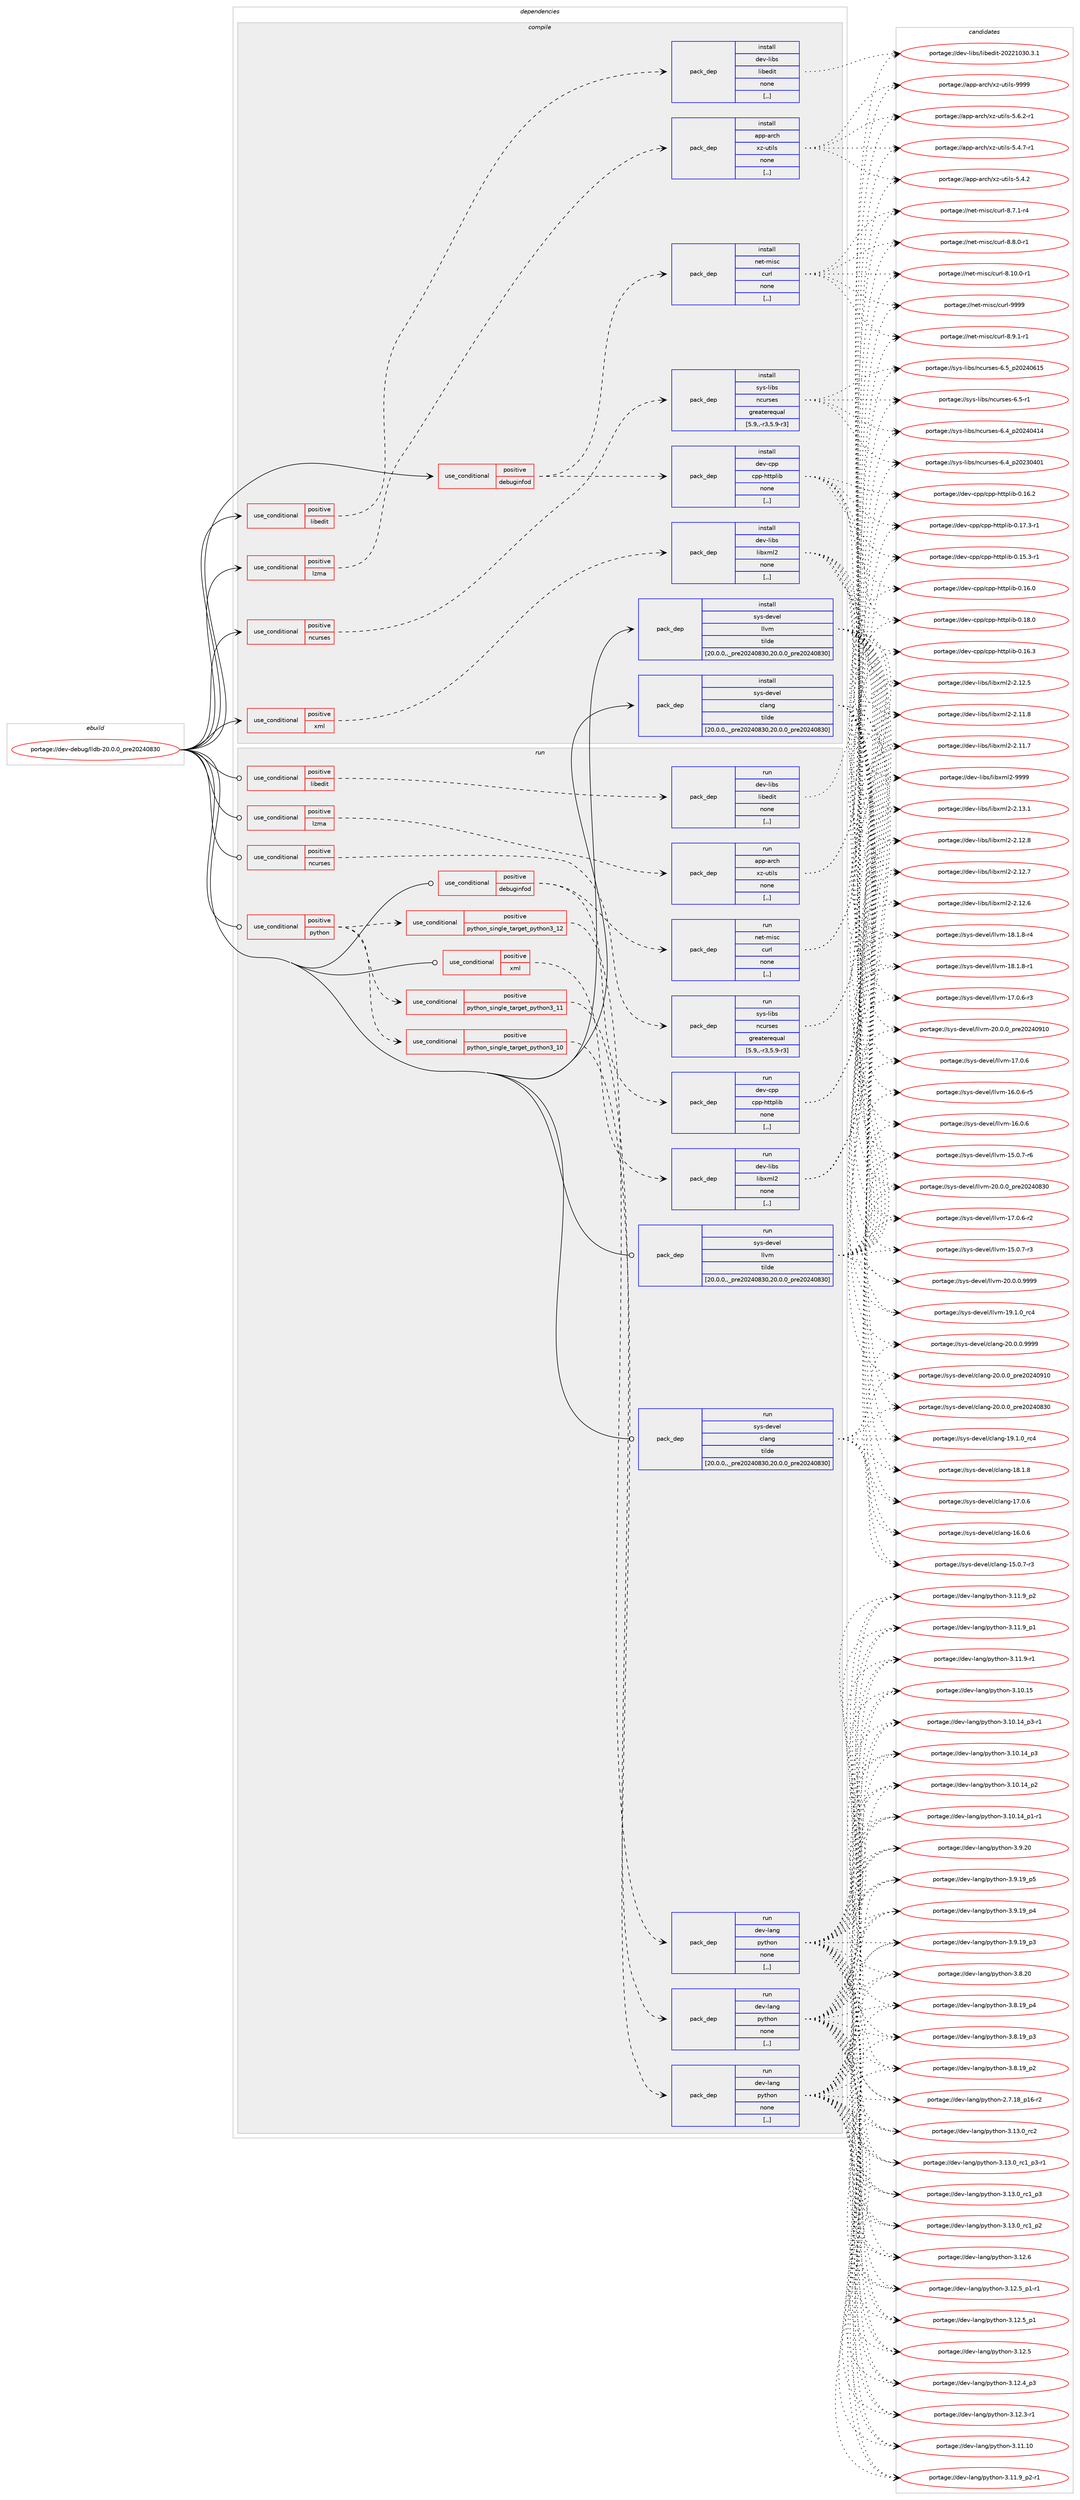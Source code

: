 digraph prolog {

# *************
# Graph options
# *************

newrank=true;
concentrate=true;
compound=true;
graph [rankdir=LR,fontname=Helvetica,fontsize=10,ranksep=1.5];#, ranksep=2.5, nodesep=0.2];
edge  [arrowhead=vee];
node  [fontname=Helvetica,fontsize=10];

# **********
# The ebuild
# **********

subgraph cluster_leftcol {
color=gray;
label=<<i>ebuild</i>>;
id [label="portage://dev-debug/lldb-20.0.0_pre20240830", color=red, width=4, href="../dev-debug/lldb-20.0.0_pre20240830.svg"];
}

# ****************
# The dependencies
# ****************

subgraph cluster_midcol {
color=gray;
label=<<i>dependencies</i>>;
subgraph cluster_compile {
fillcolor="#eeeeee";
style=filled;
label=<<i>compile</i>>;
subgraph cond149253 {
dependency566181 [label=<<TABLE BORDER="0" CELLBORDER="1" CELLSPACING="0" CELLPADDING="4"><TR><TD ROWSPAN="3" CELLPADDING="10">use_conditional</TD></TR><TR><TD>positive</TD></TR><TR><TD>debuginfod</TD></TR></TABLE>>, shape=none, color=red];
subgraph pack412379 {
dependency566182 [label=<<TABLE BORDER="0" CELLBORDER="1" CELLSPACING="0" CELLPADDING="4" WIDTH="220"><TR><TD ROWSPAN="6" CELLPADDING="30">pack_dep</TD></TR><TR><TD WIDTH="110">install</TD></TR><TR><TD>net-misc</TD></TR><TR><TD>curl</TD></TR><TR><TD>none</TD></TR><TR><TD>[,,]</TD></TR></TABLE>>, shape=none, color=blue];
}
dependency566181:e -> dependency566182:w [weight=20,style="dashed",arrowhead="vee"];
subgraph pack412380 {
dependency566183 [label=<<TABLE BORDER="0" CELLBORDER="1" CELLSPACING="0" CELLPADDING="4" WIDTH="220"><TR><TD ROWSPAN="6" CELLPADDING="30">pack_dep</TD></TR><TR><TD WIDTH="110">install</TD></TR><TR><TD>dev-cpp</TD></TR><TR><TD>cpp-httplib</TD></TR><TR><TD>none</TD></TR><TR><TD>[,,]</TD></TR></TABLE>>, shape=none, color=blue];
}
dependency566181:e -> dependency566183:w [weight=20,style="dashed",arrowhead="vee"];
}
id:e -> dependency566181:w [weight=20,style="solid",arrowhead="vee"];
subgraph cond149254 {
dependency566184 [label=<<TABLE BORDER="0" CELLBORDER="1" CELLSPACING="0" CELLPADDING="4"><TR><TD ROWSPAN="3" CELLPADDING="10">use_conditional</TD></TR><TR><TD>positive</TD></TR><TR><TD>libedit</TD></TR></TABLE>>, shape=none, color=red];
subgraph pack412381 {
dependency566185 [label=<<TABLE BORDER="0" CELLBORDER="1" CELLSPACING="0" CELLPADDING="4" WIDTH="220"><TR><TD ROWSPAN="6" CELLPADDING="30">pack_dep</TD></TR><TR><TD WIDTH="110">install</TD></TR><TR><TD>dev-libs</TD></TR><TR><TD>libedit</TD></TR><TR><TD>none</TD></TR><TR><TD>[,,]</TD></TR></TABLE>>, shape=none, color=blue];
}
dependency566184:e -> dependency566185:w [weight=20,style="dashed",arrowhead="vee"];
}
id:e -> dependency566184:w [weight=20,style="solid",arrowhead="vee"];
subgraph cond149255 {
dependency566186 [label=<<TABLE BORDER="0" CELLBORDER="1" CELLSPACING="0" CELLPADDING="4"><TR><TD ROWSPAN="3" CELLPADDING="10">use_conditional</TD></TR><TR><TD>positive</TD></TR><TR><TD>lzma</TD></TR></TABLE>>, shape=none, color=red];
subgraph pack412382 {
dependency566187 [label=<<TABLE BORDER="0" CELLBORDER="1" CELLSPACING="0" CELLPADDING="4" WIDTH="220"><TR><TD ROWSPAN="6" CELLPADDING="30">pack_dep</TD></TR><TR><TD WIDTH="110">install</TD></TR><TR><TD>app-arch</TD></TR><TR><TD>xz-utils</TD></TR><TR><TD>none</TD></TR><TR><TD>[,,]</TD></TR></TABLE>>, shape=none, color=blue];
}
dependency566186:e -> dependency566187:w [weight=20,style="dashed",arrowhead="vee"];
}
id:e -> dependency566186:w [weight=20,style="solid",arrowhead="vee"];
subgraph cond149256 {
dependency566188 [label=<<TABLE BORDER="0" CELLBORDER="1" CELLSPACING="0" CELLPADDING="4"><TR><TD ROWSPAN="3" CELLPADDING="10">use_conditional</TD></TR><TR><TD>positive</TD></TR><TR><TD>ncurses</TD></TR></TABLE>>, shape=none, color=red];
subgraph pack412383 {
dependency566189 [label=<<TABLE BORDER="0" CELLBORDER="1" CELLSPACING="0" CELLPADDING="4" WIDTH="220"><TR><TD ROWSPAN="6" CELLPADDING="30">pack_dep</TD></TR><TR><TD WIDTH="110">install</TD></TR><TR><TD>sys-libs</TD></TR><TR><TD>ncurses</TD></TR><TR><TD>greaterequal</TD></TR><TR><TD>[5.9,,-r3,5.9-r3]</TD></TR></TABLE>>, shape=none, color=blue];
}
dependency566188:e -> dependency566189:w [weight=20,style="dashed",arrowhead="vee"];
}
id:e -> dependency566188:w [weight=20,style="solid",arrowhead="vee"];
subgraph cond149257 {
dependency566190 [label=<<TABLE BORDER="0" CELLBORDER="1" CELLSPACING="0" CELLPADDING="4"><TR><TD ROWSPAN="3" CELLPADDING="10">use_conditional</TD></TR><TR><TD>positive</TD></TR><TR><TD>xml</TD></TR></TABLE>>, shape=none, color=red];
subgraph pack412384 {
dependency566191 [label=<<TABLE BORDER="0" CELLBORDER="1" CELLSPACING="0" CELLPADDING="4" WIDTH="220"><TR><TD ROWSPAN="6" CELLPADDING="30">pack_dep</TD></TR><TR><TD WIDTH="110">install</TD></TR><TR><TD>dev-libs</TD></TR><TR><TD>libxml2</TD></TR><TR><TD>none</TD></TR><TR><TD>[,,]</TD></TR></TABLE>>, shape=none, color=blue];
}
dependency566190:e -> dependency566191:w [weight=20,style="dashed",arrowhead="vee"];
}
id:e -> dependency566190:w [weight=20,style="solid",arrowhead="vee"];
subgraph pack412385 {
dependency566192 [label=<<TABLE BORDER="0" CELLBORDER="1" CELLSPACING="0" CELLPADDING="4" WIDTH="220"><TR><TD ROWSPAN="6" CELLPADDING="30">pack_dep</TD></TR><TR><TD WIDTH="110">install</TD></TR><TR><TD>sys-devel</TD></TR><TR><TD>clang</TD></TR><TR><TD>tilde</TD></TR><TR><TD>[20.0.0,,_pre20240830,20.0.0_pre20240830]</TD></TR></TABLE>>, shape=none, color=blue];
}
id:e -> dependency566192:w [weight=20,style="solid",arrowhead="vee"];
subgraph pack412386 {
dependency566193 [label=<<TABLE BORDER="0" CELLBORDER="1" CELLSPACING="0" CELLPADDING="4" WIDTH="220"><TR><TD ROWSPAN="6" CELLPADDING="30">pack_dep</TD></TR><TR><TD WIDTH="110">install</TD></TR><TR><TD>sys-devel</TD></TR><TR><TD>llvm</TD></TR><TR><TD>tilde</TD></TR><TR><TD>[20.0.0,,_pre20240830,20.0.0_pre20240830]</TD></TR></TABLE>>, shape=none, color=blue];
}
id:e -> dependency566193:w [weight=20,style="solid",arrowhead="vee"];
}
subgraph cluster_compileandrun {
fillcolor="#eeeeee";
style=filled;
label=<<i>compile and run</i>>;
}
subgraph cluster_run {
fillcolor="#eeeeee";
style=filled;
label=<<i>run</i>>;
subgraph cond149258 {
dependency566194 [label=<<TABLE BORDER="0" CELLBORDER="1" CELLSPACING="0" CELLPADDING="4"><TR><TD ROWSPAN="3" CELLPADDING="10">use_conditional</TD></TR><TR><TD>positive</TD></TR><TR><TD>debuginfod</TD></TR></TABLE>>, shape=none, color=red];
subgraph pack412387 {
dependency566195 [label=<<TABLE BORDER="0" CELLBORDER="1" CELLSPACING="0" CELLPADDING="4" WIDTH="220"><TR><TD ROWSPAN="6" CELLPADDING="30">pack_dep</TD></TR><TR><TD WIDTH="110">run</TD></TR><TR><TD>net-misc</TD></TR><TR><TD>curl</TD></TR><TR><TD>none</TD></TR><TR><TD>[,,]</TD></TR></TABLE>>, shape=none, color=blue];
}
dependency566194:e -> dependency566195:w [weight=20,style="dashed",arrowhead="vee"];
subgraph pack412388 {
dependency566196 [label=<<TABLE BORDER="0" CELLBORDER="1" CELLSPACING="0" CELLPADDING="4" WIDTH="220"><TR><TD ROWSPAN="6" CELLPADDING="30">pack_dep</TD></TR><TR><TD WIDTH="110">run</TD></TR><TR><TD>dev-cpp</TD></TR><TR><TD>cpp-httplib</TD></TR><TR><TD>none</TD></TR><TR><TD>[,,]</TD></TR></TABLE>>, shape=none, color=blue];
}
dependency566194:e -> dependency566196:w [weight=20,style="dashed",arrowhead="vee"];
}
id:e -> dependency566194:w [weight=20,style="solid",arrowhead="odot"];
subgraph cond149259 {
dependency566197 [label=<<TABLE BORDER="0" CELLBORDER="1" CELLSPACING="0" CELLPADDING="4"><TR><TD ROWSPAN="3" CELLPADDING="10">use_conditional</TD></TR><TR><TD>positive</TD></TR><TR><TD>libedit</TD></TR></TABLE>>, shape=none, color=red];
subgraph pack412389 {
dependency566198 [label=<<TABLE BORDER="0" CELLBORDER="1" CELLSPACING="0" CELLPADDING="4" WIDTH="220"><TR><TD ROWSPAN="6" CELLPADDING="30">pack_dep</TD></TR><TR><TD WIDTH="110">run</TD></TR><TR><TD>dev-libs</TD></TR><TR><TD>libedit</TD></TR><TR><TD>none</TD></TR><TR><TD>[,,]</TD></TR></TABLE>>, shape=none, color=blue];
}
dependency566197:e -> dependency566198:w [weight=20,style="dashed",arrowhead="vee"];
}
id:e -> dependency566197:w [weight=20,style="solid",arrowhead="odot"];
subgraph cond149260 {
dependency566199 [label=<<TABLE BORDER="0" CELLBORDER="1" CELLSPACING="0" CELLPADDING="4"><TR><TD ROWSPAN="3" CELLPADDING="10">use_conditional</TD></TR><TR><TD>positive</TD></TR><TR><TD>lzma</TD></TR></TABLE>>, shape=none, color=red];
subgraph pack412390 {
dependency566200 [label=<<TABLE BORDER="0" CELLBORDER="1" CELLSPACING="0" CELLPADDING="4" WIDTH="220"><TR><TD ROWSPAN="6" CELLPADDING="30">pack_dep</TD></TR><TR><TD WIDTH="110">run</TD></TR><TR><TD>app-arch</TD></TR><TR><TD>xz-utils</TD></TR><TR><TD>none</TD></TR><TR><TD>[,,]</TD></TR></TABLE>>, shape=none, color=blue];
}
dependency566199:e -> dependency566200:w [weight=20,style="dashed",arrowhead="vee"];
}
id:e -> dependency566199:w [weight=20,style="solid",arrowhead="odot"];
subgraph cond149261 {
dependency566201 [label=<<TABLE BORDER="0" CELLBORDER="1" CELLSPACING="0" CELLPADDING="4"><TR><TD ROWSPAN="3" CELLPADDING="10">use_conditional</TD></TR><TR><TD>positive</TD></TR><TR><TD>ncurses</TD></TR></TABLE>>, shape=none, color=red];
subgraph pack412391 {
dependency566202 [label=<<TABLE BORDER="0" CELLBORDER="1" CELLSPACING="0" CELLPADDING="4" WIDTH="220"><TR><TD ROWSPAN="6" CELLPADDING="30">pack_dep</TD></TR><TR><TD WIDTH="110">run</TD></TR><TR><TD>sys-libs</TD></TR><TR><TD>ncurses</TD></TR><TR><TD>greaterequal</TD></TR><TR><TD>[5.9,,-r3,5.9-r3]</TD></TR></TABLE>>, shape=none, color=blue];
}
dependency566201:e -> dependency566202:w [weight=20,style="dashed",arrowhead="vee"];
}
id:e -> dependency566201:w [weight=20,style="solid",arrowhead="odot"];
subgraph cond149262 {
dependency566203 [label=<<TABLE BORDER="0" CELLBORDER="1" CELLSPACING="0" CELLPADDING="4"><TR><TD ROWSPAN="3" CELLPADDING="10">use_conditional</TD></TR><TR><TD>positive</TD></TR><TR><TD>python</TD></TR></TABLE>>, shape=none, color=red];
subgraph cond149263 {
dependency566204 [label=<<TABLE BORDER="0" CELLBORDER="1" CELLSPACING="0" CELLPADDING="4"><TR><TD ROWSPAN="3" CELLPADDING="10">use_conditional</TD></TR><TR><TD>positive</TD></TR><TR><TD>python_single_target_python3_10</TD></TR></TABLE>>, shape=none, color=red];
subgraph pack412392 {
dependency566205 [label=<<TABLE BORDER="0" CELLBORDER="1" CELLSPACING="0" CELLPADDING="4" WIDTH="220"><TR><TD ROWSPAN="6" CELLPADDING="30">pack_dep</TD></TR><TR><TD WIDTH="110">run</TD></TR><TR><TD>dev-lang</TD></TR><TR><TD>python</TD></TR><TR><TD>none</TD></TR><TR><TD>[,,]</TD></TR></TABLE>>, shape=none, color=blue];
}
dependency566204:e -> dependency566205:w [weight=20,style="dashed",arrowhead="vee"];
}
dependency566203:e -> dependency566204:w [weight=20,style="dashed",arrowhead="vee"];
subgraph cond149264 {
dependency566206 [label=<<TABLE BORDER="0" CELLBORDER="1" CELLSPACING="0" CELLPADDING="4"><TR><TD ROWSPAN="3" CELLPADDING="10">use_conditional</TD></TR><TR><TD>positive</TD></TR><TR><TD>python_single_target_python3_11</TD></TR></TABLE>>, shape=none, color=red];
subgraph pack412393 {
dependency566207 [label=<<TABLE BORDER="0" CELLBORDER="1" CELLSPACING="0" CELLPADDING="4" WIDTH="220"><TR><TD ROWSPAN="6" CELLPADDING="30">pack_dep</TD></TR><TR><TD WIDTH="110">run</TD></TR><TR><TD>dev-lang</TD></TR><TR><TD>python</TD></TR><TR><TD>none</TD></TR><TR><TD>[,,]</TD></TR></TABLE>>, shape=none, color=blue];
}
dependency566206:e -> dependency566207:w [weight=20,style="dashed",arrowhead="vee"];
}
dependency566203:e -> dependency566206:w [weight=20,style="dashed",arrowhead="vee"];
subgraph cond149265 {
dependency566208 [label=<<TABLE BORDER="0" CELLBORDER="1" CELLSPACING="0" CELLPADDING="4"><TR><TD ROWSPAN="3" CELLPADDING="10">use_conditional</TD></TR><TR><TD>positive</TD></TR><TR><TD>python_single_target_python3_12</TD></TR></TABLE>>, shape=none, color=red];
subgraph pack412394 {
dependency566209 [label=<<TABLE BORDER="0" CELLBORDER="1" CELLSPACING="0" CELLPADDING="4" WIDTH="220"><TR><TD ROWSPAN="6" CELLPADDING="30">pack_dep</TD></TR><TR><TD WIDTH="110">run</TD></TR><TR><TD>dev-lang</TD></TR><TR><TD>python</TD></TR><TR><TD>none</TD></TR><TR><TD>[,,]</TD></TR></TABLE>>, shape=none, color=blue];
}
dependency566208:e -> dependency566209:w [weight=20,style="dashed",arrowhead="vee"];
}
dependency566203:e -> dependency566208:w [weight=20,style="dashed",arrowhead="vee"];
}
id:e -> dependency566203:w [weight=20,style="solid",arrowhead="odot"];
subgraph cond149266 {
dependency566210 [label=<<TABLE BORDER="0" CELLBORDER="1" CELLSPACING="0" CELLPADDING="4"><TR><TD ROWSPAN="3" CELLPADDING="10">use_conditional</TD></TR><TR><TD>positive</TD></TR><TR><TD>xml</TD></TR></TABLE>>, shape=none, color=red];
subgraph pack412395 {
dependency566211 [label=<<TABLE BORDER="0" CELLBORDER="1" CELLSPACING="0" CELLPADDING="4" WIDTH="220"><TR><TD ROWSPAN="6" CELLPADDING="30">pack_dep</TD></TR><TR><TD WIDTH="110">run</TD></TR><TR><TD>dev-libs</TD></TR><TR><TD>libxml2</TD></TR><TR><TD>none</TD></TR><TR><TD>[,,]</TD></TR></TABLE>>, shape=none, color=blue];
}
dependency566210:e -> dependency566211:w [weight=20,style="dashed",arrowhead="vee"];
}
id:e -> dependency566210:w [weight=20,style="solid",arrowhead="odot"];
subgraph pack412396 {
dependency566212 [label=<<TABLE BORDER="0" CELLBORDER="1" CELLSPACING="0" CELLPADDING="4" WIDTH="220"><TR><TD ROWSPAN="6" CELLPADDING="30">pack_dep</TD></TR><TR><TD WIDTH="110">run</TD></TR><TR><TD>sys-devel</TD></TR><TR><TD>clang</TD></TR><TR><TD>tilde</TD></TR><TR><TD>[20.0.0,,_pre20240830,20.0.0_pre20240830]</TD></TR></TABLE>>, shape=none, color=blue];
}
id:e -> dependency566212:w [weight=20,style="solid",arrowhead="odot"];
subgraph pack412397 {
dependency566213 [label=<<TABLE BORDER="0" CELLBORDER="1" CELLSPACING="0" CELLPADDING="4" WIDTH="220"><TR><TD ROWSPAN="6" CELLPADDING="30">pack_dep</TD></TR><TR><TD WIDTH="110">run</TD></TR><TR><TD>sys-devel</TD></TR><TR><TD>llvm</TD></TR><TR><TD>tilde</TD></TR><TR><TD>[20.0.0,,_pre20240830,20.0.0_pre20240830]</TD></TR></TABLE>>, shape=none, color=blue];
}
id:e -> dependency566213:w [weight=20,style="solid",arrowhead="odot"];
}
}

# **************
# The candidates
# **************

subgraph cluster_choices {
rank=same;
color=gray;
label=<<i>candidates</i>>;

subgraph choice412379 {
color=black;
nodesep=1;
choice110101116451091051159947991171141084557575757 [label="portage://net-misc/curl-9999", color=red, width=4,href="../net-misc/curl-9999.svg"];
choice11010111645109105115994799117114108455646494846484511449 [label="portage://net-misc/curl-8.10.0-r1", color=red, width=4,href="../net-misc/curl-8.10.0-r1.svg"];
choice110101116451091051159947991171141084556465746494511449 [label="portage://net-misc/curl-8.9.1-r1", color=red, width=4,href="../net-misc/curl-8.9.1-r1.svg"];
choice110101116451091051159947991171141084556465646484511449 [label="portage://net-misc/curl-8.8.0-r1", color=red, width=4,href="../net-misc/curl-8.8.0-r1.svg"];
choice110101116451091051159947991171141084556465546494511452 [label="portage://net-misc/curl-8.7.1-r4", color=red, width=4,href="../net-misc/curl-8.7.1-r4.svg"];
dependency566182:e -> choice110101116451091051159947991171141084557575757:w [style=dotted,weight="100"];
dependency566182:e -> choice11010111645109105115994799117114108455646494846484511449:w [style=dotted,weight="100"];
dependency566182:e -> choice110101116451091051159947991171141084556465746494511449:w [style=dotted,weight="100"];
dependency566182:e -> choice110101116451091051159947991171141084556465646484511449:w [style=dotted,weight="100"];
dependency566182:e -> choice110101116451091051159947991171141084556465546494511452:w [style=dotted,weight="100"];
}
subgraph choice412380 {
color=black;
nodesep=1;
choice10010111845991121124799112112451041161161121081059845484649564648 [label="portage://dev-cpp/cpp-httplib-0.18.0", color=red, width=4,href="../dev-cpp/cpp-httplib-0.18.0.svg"];
choice100101118459911211247991121124510411611611210810598454846495546514511449 [label="portage://dev-cpp/cpp-httplib-0.17.3-r1", color=red, width=4,href="../dev-cpp/cpp-httplib-0.17.3-r1.svg"];
choice10010111845991121124799112112451041161161121081059845484649544651 [label="portage://dev-cpp/cpp-httplib-0.16.3", color=red, width=4,href="../dev-cpp/cpp-httplib-0.16.3.svg"];
choice10010111845991121124799112112451041161161121081059845484649544650 [label="portage://dev-cpp/cpp-httplib-0.16.2", color=red, width=4,href="../dev-cpp/cpp-httplib-0.16.2.svg"];
choice10010111845991121124799112112451041161161121081059845484649544648 [label="portage://dev-cpp/cpp-httplib-0.16.0", color=red, width=4,href="../dev-cpp/cpp-httplib-0.16.0.svg"];
choice100101118459911211247991121124510411611611210810598454846495346514511449 [label="portage://dev-cpp/cpp-httplib-0.15.3-r1", color=red, width=4,href="../dev-cpp/cpp-httplib-0.15.3-r1.svg"];
dependency566183:e -> choice10010111845991121124799112112451041161161121081059845484649564648:w [style=dotted,weight="100"];
dependency566183:e -> choice100101118459911211247991121124510411611611210810598454846495546514511449:w [style=dotted,weight="100"];
dependency566183:e -> choice10010111845991121124799112112451041161161121081059845484649544651:w [style=dotted,weight="100"];
dependency566183:e -> choice10010111845991121124799112112451041161161121081059845484649544650:w [style=dotted,weight="100"];
dependency566183:e -> choice10010111845991121124799112112451041161161121081059845484649544648:w [style=dotted,weight="100"];
dependency566183:e -> choice100101118459911211247991121124510411611611210810598454846495346514511449:w [style=dotted,weight="100"];
}
subgraph choice412381 {
color=black;
nodesep=1;
choice1001011184510810598115471081059810110010511645504850504948514846514649 [label="portage://dev-libs/libedit-20221030.3.1", color=red, width=4,href="../dev-libs/libedit-20221030.3.1.svg"];
dependency566185:e -> choice1001011184510810598115471081059810110010511645504850504948514846514649:w [style=dotted,weight="100"];
}
subgraph choice412382 {
color=black;
nodesep=1;
choice9711211245971149910447120122451171161051081154557575757 [label="portage://app-arch/xz-utils-9999", color=red, width=4,href="../app-arch/xz-utils-9999.svg"];
choice9711211245971149910447120122451171161051081154553465446504511449 [label="portage://app-arch/xz-utils-5.6.2-r1", color=red, width=4,href="../app-arch/xz-utils-5.6.2-r1.svg"];
choice9711211245971149910447120122451171161051081154553465246554511449 [label="portage://app-arch/xz-utils-5.4.7-r1", color=red, width=4,href="../app-arch/xz-utils-5.4.7-r1.svg"];
choice971121124597114991044712012245117116105108115455346524650 [label="portage://app-arch/xz-utils-5.4.2", color=red, width=4,href="../app-arch/xz-utils-5.4.2.svg"];
dependency566187:e -> choice9711211245971149910447120122451171161051081154557575757:w [style=dotted,weight="100"];
dependency566187:e -> choice9711211245971149910447120122451171161051081154553465446504511449:w [style=dotted,weight="100"];
dependency566187:e -> choice9711211245971149910447120122451171161051081154553465246554511449:w [style=dotted,weight="100"];
dependency566187:e -> choice971121124597114991044712012245117116105108115455346524650:w [style=dotted,weight="100"];
}
subgraph choice412383 {
color=black;
nodesep=1;
choice1151211154510810598115471109911711411510111545544653951125048505248544953 [label="portage://sys-libs/ncurses-6.5_p20240615", color=red, width=4,href="../sys-libs/ncurses-6.5_p20240615.svg"];
choice11512111545108105981154711099117114115101115455446534511449 [label="portage://sys-libs/ncurses-6.5-r1", color=red, width=4,href="../sys-libs/ncurses-6.5-r1.svg"];
choice1151211154510810598115471109911711411510111545544652951125048505248524952 [label="portage://sys-libs/ncurses-6.4_p20240414", color=red, width=4,href="../sys-libs/ncurses-6.4_p20240414.svg"];
choice1151211154510810598115471109911711411510111545544652951125048505148524849 [label="portage://sys-libs/ncurses-6.4_p20230401", color=red, width=4,href="../sys-libs/ncurses-6.4_p20230401.svg"];
dependency566189:e -> choice1151211154510810598115471109911711411510111545544653951125048505248544953:w [style=dotted,weight="100"];
dependency566189:e -> choice11512111545108105981154711099117114115101115455446534511449:w [style=dotted,weight="100"];
dependency566189:e -> choice1151211154510810598115471109911711411510111545544652951125048505248524952:w [style=dotted,weight="100"];
dependency566189:e -> choice1151211154510810598115471109911711411510111545544652951125048505148524849:w [style=dotted,weight="100"];
}
subgraph choice412384 {
color=black;
nodesep=1;
choice10010111845108105981154710810598120109108504557575757 [label="portage://dev-libs/libxml2-9999", color=red, width=4,href="../dev-libs/libxml2-9999.svg"];
choice100101118451081059811547108105981201091085045504649514649 [label="portage://dev-libs/libxml2-2.13.1", color=red, width=4,href="../dev-libs/libxml2-2.13.1.svg"];
choice100101118451081059811547108105981201091085045504649504656 [label="portage://dev-libs/libxml2-2.12.8", color=red, width=4,href="../dev-libs/libxml2-2.12.8.svg"];
choice100101118451081059811547108105981201091085045504649504655 [label="portage://dev-libs/libxml2-2.12.7", color=red, width=4,href="../dev-libs/libxml2-2.12.7.svg"];
choice100101118451081059811547108105981201091085045504649504654 [label="portage://dev-libs/libxml2-2.12.6", color=red, width=4,href="../dev-libs/libxml2-2.12.6.svg"];
choice100101118451081059811547108105981201091085045504649504653 [label="portage://dev-libs/libxml2-2.12.5", color=red, width=4,href="../dev-libs/libxml2-2.12.5.svg"];
choice100101118451081059811547108105981201091085045504649494656 [label="portage://dev-libs/libxml2-2.11.8", color=red, width=4,href="../dev-libs/libxml2-2.11.8.svg"];
choice100101118451081059811547108105981201091085045504649494655 [label="portage://dev-libs/libxml2-2.11.7", color=red, width=4,href="../dev-libs/libxml2-2.11.7.svg"];
dependency566191:e -> choice10010111845108105981154710810598120109108504557575757:w [style=dotted,weight="100"];
dependency566191:e -> choice100101118451081059811547108105981201091085045504649514649:w [style=dotted,weight="100"];
dependency566191:e -> choice100101118451081059811547108105981201091085045504649504656:w [style=dotted,weight="100"];
dependency566191:e -> choice100101118451081059811547108105981201091085045504649504655:w [style=dotted,weight="100"];
dependency566191:e -> choice100101118451081059811547108105981201091085045504649504654:w [style=dotted,weight="100"];
dependency566191:e -> choice100101118451081059811547108105981201091085045504649504653:w [style=dotted,weight="100"];
dependency566191:e -> choice100101118451081059811547108105981201091085045504649494656:w [style=dotted,weight="100"];
dependency566191:e -> choice100101118451081059811547108105981201091085045504649494655:w [style=dotted,weight="100"];
}
subgraph choice412385 {
color=black;
nodesep=1;
choice11512111545100101118101108479910897110103455048464846484657575757 [label="portage://sys-devel/clang-20.0.0.9999", color=red, width=4,href="../sys-devel/clang-20.0.0.9999.svg"];
choice1151211154510010111810110847991089711010345504846484648951121141015048505248574948 [label="portage://sys-devel/clang-20.0.0_pre20240910", color=red, width=4,href="../sys-devel/clang-20.0.0_pre20240910.svg"];
choice1151211154510010111810110847991089711010345504846484648951121141015048505248565148 [label="portage://sys-devel/clang-20.0.0_pre20240830", color=red, width=4,href="../sys-devel/clang-20.0.0_pre20240830.svg"];
choice1151211154510010111810110847991089711010345495746494648951149952 [label="portage://sys-devel/clang-19.1.0_rc4", color=red, width=4,href="../sys-devel/clang-19.1.0_rc4.svg"];
choice1151211154510010111810110847991089711010345495646494656 [label="portage://sys-devel/clang-18.1.8", color=red, width=4,href="../sys-devel/clang-18.1.8.svg"];
choice1151211154510010111810110847991089711010345495546484654 [label="portage://sys-devel/clang-17.0.6", color=red, width=4,href="../sys-devel/clang-17.0.6.svg"];
choice1151211154510010111810110847991089711010345495446484654 [label="portage://sys-devel/clang-16.0.6", color=red, width=4,href="../sys-devel/clang-16.0.6.svg"];
choice11512111545100101118101108479910897110103454953464846554511451 [label="portage://sys-devel/clang-15.0.7-r3", color=red, width=4,href="../sys-devel/clang-15.0.7-r3.svg"];
dependency566192:e -> choice11512111545100101118101108479910897110103455048464846484657575757:w [style=dotted,weight="100"];
dependency566192:e -> choice1151211154510010111810110847991089711010345504846484648951121141015048505248574948:w [style=dotted,weight="100"];
dependency566192:e -> choice1151211154510010111810110847991089711010345504846484648951121141015048505248565148:w [style=dotted,weight="100"];
dependency566192:e -> choice1151211154510010111810110847991089711010345495746494648951149952:w [style=dotted,weight="100"];
dependency566192:e -> choice1151211154510010111810110847991089711010345495646494656:w [style=dotted,weight="100"];
dependency566192:e -> choice1151211154510010111810110847991089711010345495546484654:w [style=dotted,weight="100"];
dependency566192:e -> choice1151211154510010111810110847991089711010345495446484654:w [style=dotted,weight="100"];
dependency566192:e -> choice11512111545100101118101108479910897110103454953464846554511451:w [style=dotted,weight="100"];
}
subgraph choice412386 {
color=black;
nodesep=1;
choice1151211154510010111810110847108108118109455048464846484657575757 [label="portage://sys-devel/llvm-20.0.0.9999", color=red, width=4,href="../sys-devel/llvm-20.0.0.9999.svg"];
choice115121115451001011181011084710810811810945504846484648951121141015048505248574948 [label="portage://sys-devel/llvm-20.0.0_pre20240910", color=red, width=4,href="../sys-devel/llvm-20.0.0_pre20240910.svg"];
choice115121115451001011181011084710810811810945504846484648951121141015048505248565148 [label="portage://sys-devel/llvm-20.0.0_pre20240830", color=red, width=4,href="../sys-devel/llvm-20.0.0_pre20240830.svg"];
choice115121115451001011181011084710810811810945495746494648951149952 [label="portage://sys-devel/llvm-19.1.0_rc4", color=red, width=4,href="../sys-devel/llvm-19.1.0_rc4.svg"];
choice1151211154510010111810110847108108118109454956464946564511452 [label="portage://sys-devel/llvm-18.1.8-r4", color=red, width=4,href="../sys-devel/llvm-18.1.8-r4.svg"];
choice1151211154510010111810110847108108118109454956464946564511449 [label="portage://sys-devel/llvm-18.1.8-r1", color=red, width=4,href="../sys-devel/llvm-18.1.8-r1.svg"];
choice1151211154510010111810110847108108118109454955464846544511451 [label="portage://sys-devel/llvm-17.0.6-r3", color=red, width=4,href="../sys-devel/llvm-17.0.6-r3.svg"];
choice1151211154510010111810110847108108118109454955464846544511450 [label="portage://sys-devel/llvm-17.0.6-r2", color=red, width=4,href="../sys-devel/llvm-17.0.6-r2.svg"];
choice115121115451001011181011084710810811810945495546484654 [label="portage://sys-devel/llvm-17.0.6", color=red, width=4,href="../sys-devel/llvm-17.0.6.svg"];
choice1151211154510010111810110847108108118109454954464846544511453 [label="portage://sys-devel/llvm-16.0.6-r5", color=red, width=4,href="../sys-devel/llvm-16.0.6-r5.svg"];
choice115121115451001011181011084710810811810945495446484654 [label="portage://sys-devel/llvm-16.0.6", color=red, width=4,href="../sys-devel/llvm-16.0.6.svg"];
choice1151211154510010111810110847108108118109454953464846554511454 [label="portage://sys-devel/llvm-15.0.7-r6", color=red, width=4,href="../sys-devel/llvm-15.0.7-r6.svg"];
choice1151211154510010111810110847108108118109454953464846554511451 [label="portage://sys-devel/llvm-15.0.7-r3", color=red, width=4,href="../sys-devel/llvm-15.0.7-r3.svg"];
dependency566193:e -> choice1151211154510010111810110847108108118109455048464846484657575757:w [style=dotted,weight="100"];
dependency566193:e -> choice115121115451001011181011084710810811810945504846484648951121141015048505248574948:w [style=dotted,weight="100"];
dependency566193:e -> choice115121115451001011181011084710810811810945504846484648951121141015048505248565148:w [style=dotted,weight="100"];
dependency566193:e -> choice115121115451001011181011084710810811810945495746494648951149952:w [style=dotted,weight="100"];
dependency566193:e -> choice1151211154510010111810110847108108118109454956464946564511452:w [style=dotted,weight="100"];
dependency566193:e -> choice1151211154510010111810110847108108118109454956464946564511449:w [style=dotted,weight="100"];
dependency566193:e -> choice1151211154510010111810110847108108118109454955464846544511451:w [style=dotted,weight="100"];
dependency566193:e -> choice1151211154510010111810110847108108118109454955464846544511450:w [style=dotted,weight="100"];
dependency566193:e -> choice115121115451001011181011084710810811810945495546484654:w [style=dotted,weight="100"];
dependency566193:e -> choice1151211154510010111810110847108108118109454954464846544511453:w [style=dotted,weight="100"];
dependency566193:e -> choice115121115451001011181011084710810811810945495446484654:w [style=dotted,weight="100"];
dependency566193:e -> choice1151211154510010111810110847108108118109454953464846554511454:w [style=dotted,weight="100"];
dependency566193:e -> choice1151211154510010111810110847108108118109454953464846554511451:w [style=dotted,weight="100"];
}
subgraph choice412387 {
color=black;
nodesep=1;
choice110101116451091051159947991171141084557575757 [label="portage://net-misc/curl-9999", color=red, width=4,href="../net-misc/curl-9999.svg"];
choice11010111645109105115994799117114108455646494846484511449 [label="portage://net-misc/curl-8.10.0-r1", color=red, width=4,href="../net-misc/curl-8.10.0-r1.svg"];
choice110101116451091051159947991171141084556465746494511449 [label="portage://net-misc/curl-8.9.1-r1", color=red, width=4,href="../net-misc/curl-8.9.1-r1.svg"];
choice110101116451091051159947991171141084556465646484511449 [label="portage://net-misc/curl-8.8.0-r1", color=red, width=4,href="../net-misc/curl-8.8.0-r1.svg"];
choice110101116451091051159947991171141084556465546494511452 [label="portage://net-misc/curl-8.7.1-r4", color=red, width=4,href="../net-misc/curl-8.7.1-r4.svg"];
dependency566195:e -> choice110101116451091051159947991171141084557575757:w [style=dotted,weight="100"];
dependency566195:e -> choice11010111645109105115994799117114108455646494846484511449:w [style=dotted,weight="100"];
dependency566195:e -> choice110101116451091051159947991171141084556465746494511449:w [style=dotted,weight="100"];
dependency566195:e -> choice110101116451091051159947991171141084556465646484511449:w [style=dotted,weight="100"];
dependency566195:e -> choice110101116451091051159947991171141084556465546494511452:w [style=dotted,weight="100"];
}
subgraph choice412388 {
color=black;
nodesep=1;
choice10010111845991121124799112112451041161161121081059845484649564648 [label="portage://dev-cpp/cpp-httplib-0.18.0", color=red, width=4,href="../dev-cpp/cpp-httplib-0.18.0.svg"];
choice100101118459911211247991121124510411611611210810598454846495546514511449 [label="portage://dev-cpp/cpp-httplib-0.17.3-r1", color=red, width=4,href="../dev-cpp/cpp-httplib-0.17.3-r1.svg"];
choice10010111845991121124799112112451041161161121081059845484649544651 [label="portage://dev-cpp/cpp-httplib-0.16.3", color=red, width=4,href="../dev-cpp/cpp-httplib-0.16.3.svg"];
choice10010111845991121124799112112451041161161121081059845484649544650 [label="portage://dev-cpp/cpp-httplib-0.16.2", color=red, width=4,href="../dev-cpp/cpp-httplib-0.16.2.svg"];
choice10010111845991121124799112112451041161161121081059845484649544648 [label="portage://dev-cpp/cpp-httplib-0.16.0", color=red, width=4,href="../dev-cpp/cpp-httplib-0.16.0.svg"];
choice100101118459911211247991121124510411611611210810598454846495346514511449 [label="portage://dev-cpp/cpp-httplib-0.15.3-r1", color=red, width=4,href="../dev-cpp/cpp-httplib-0.15.3-r1.svg"];
dependency566196:e -> choice10010111845991121124799112112451041161161121081059845484649564648:w [style=dotted,weight="100"];
dependency566196:e -> choice100101118459911211247991121124510411611611210810598454846495546514511449:w [style=dotted,weight="100"];
dependency566196:e -> choice10010111845991121124799112112451041161161121081059845484649544651:w [style=dotted,weight="100"];
dependency566196:e -> choice10010111845991121124799112112451041161161121081059845484649544650:w [style=dotted,weight="100"];
dependency566196:e -> choice10010111845991121124799112112451041161161121081059845484649544648:w [style=dotted,weight="100"];
dependency566196:e -> choice100101118459911211247991121124510411611611210810598454846495346514511449:w [style=dotted,weight="100"];
}
subgraph choice412389 {
color=black;
nodesep=1;
choice1001011184510810598115471081059810110010511645504850504948514846514649 [label="portage://dev-libs/libedit-20221030.3.1", color=red, width=4,href="../dev-libs/libedit-20221030.3.1.svg"];
dependency566198:e -> choice1001011184510810598115471081059810110010511645504850504948514846514649:w [style=dotted,weight="100"];
}
subgraph choice412390 {
color=black;
nodesep=1;
choice9711211245971149910447120122451171161051081154557575757 [label="portage://app-arch/xz-utils-9999", color=red, width=4,href="../app-arch/xz-utils-9999.svg"];
choice9711211245971149910447120122451171161051081154553465446504511449 [label="portage://app-arch/xz-utils-5.6.2-r1", color=red, width=4,href="../app-arch/xz-utils-5.6.2-r1.svg"];
choice9711211245971149910447120122451171161051081154553465246554511449 [label="portage://app-arch/xz-utils-5.4.7-r1", color=red, width=4,href="../app-arch/xz-utils-5.4.7-r1.svg"];
choice971121124597114991044712012245117116105108115455346524650 [label="portage://app-arch/xz-utils-5.4.2", color=red, width=4,href="../app-arch/xz-utils-5.4.2.svg"];
dependency566200:e -> choice9711211245971149910447120122451171161051081154557575757:w [style=dotted,weight="100"];
dependency566200:e -> choice9711211245971149910447120122451171161051081154553465446504511449:w [style=dotted,weight="100"];
dependency566200:e -> choice9711211245971149910447120122451171161051081154553465246554511449:w [style=dotted,weight="100"];
dependency566200:e -> choice971121124597114991044712012245117116105108115455346524650:w [style=dotted,weight="100"];
}
subgraph choice412391 {
color=black;
nodesep=1;
choice1151211154510810598115471109911711411510111545544653951125048505248544953 [label="portage://sys-libs/ncurses-6.5_p20240615", color=red, width=4,href="../sys-libs/ncurses-6.5_p20240615.svg"];
choice11512111545108105981154711099117114115101115455446534511449 [label="portage://sys-libs/ncurses-6.5-r1", color=red, width=4,href="../sys-libs/ncurses-6.5-r1.svg"];
choice1151211154510810598115471109911711411510111545544652951125048505248524952 [label="portage://sys-libs/ncurses-6.4_p20240414", color=red, width=4,href="../sys-libs/ncurses-6.4_p20240414.svg"];
choice1151211154510810598115471109911711411510111545544652951125048505148524849 [label="portage://sys-libs/ncurses-6.4_p20230401", color=red, width=4,href="../sys-libs/ncurses-6.4_p20230401.svg"];
dependency566202:e -> choice1151211154510810598115471109911711411510111545544653951125048505248544953:w [style=dotted,weight="100"];
dependency566202:e -> choice11512111545108105981154711099117114115101115455446534511449:w [style=dotted,weight="100"];
dependency566202:e -> choice1151211154510810598115471109911711411510111545544652951125048505248524952:w [style=dotted,weight="100"];
dependency566202:e -> choice1151211154510810598115471109911711411510111545544652951125048505148524849:w [style=dotted,weight="100"];
}
subgraph choice412392 {
color=black;
nodesep=1;
choice10010111845108971101034711212111610411111045514649514648951149950 [label="portage://dev-lang/python-3.13.0_rc2", color=red, width=4,href="../dev-lang/python-3.13.0_rc2.svg"];
choice1001011184510897110103471121211161041111104551464951464895114994995112514511449 [label="portage://dev-lang/python-3.13.0_rc1_p3-r1", color=red, width=4,href="../dev-lang/python-3.13.0_rc1_p3-r1.svg"];
choice100101118451089711010347112121116104111110455146495146489511499499511251 [label="portage://dev-lang/python-3.13.0_rc1_p3", color=red, width=4,href="../dev-lang/python-3.13.0_rc1_p3.svg"];
choice100101118451089711010347112121116104111110455146495146489511499499511250 [label="portage://dev-lang/python-3.13.0_rc1_p2", color=red, width=4,href="../dev-lang/python-3.13.0_rc1_p2.svg"];
choice10010111845108971101034711212111610411111045514649504654 [label="portage://dev-lang/python-3.12.6", color=red, width=4,href="../dev-lang/python-3.12.6.svg"];
choice1001011184510897110103471121211161041111104551464950465395112494511449 [label="portage://dev-lang/python-3.12.5_p1-r1", color=red, width=4,href="../dev-lang/python-3.12.5_p1-r1.svg"];
choice100101118451089711010347112121116104111110455146495046539511249 [label="portage://dev-lang/python-3.12.5_p1", color=red, width=4,href="../dev-lang/python-3.12.5_p1.svg"];
choice10010111845108971101034711212111610411111045514649504653 [label="portage://dev-lang/python-3.12.5", color=red, width=4,href="../dev-lang/python-3.12.5.svg"];
choice100101118451089711010347112121116104111110455146495046529511251 [label="portage://dev-lang/python-3.12.4_p3", color=red, width=4,href="../dev-lang/python-3.12.4_p3.svg"];
choice100101118451089711010347112121116104111110455146495046514511449 [label="portage://dev-lang/python-3.12.3-r1", color=red, width=4,href="../dev-lang/python-3.12.3-r1.svg"];
choice1001011184510897110103471121211161041111104551464949464948 [label="portage://dev-lang/python-3.11.10", color=red, width=4,href="../dev-lang/python-3.11.10.svg"];
choice1001011184510897110103471121211161041111104551464949465795112504511449 [label="portage://dev-lang/python-3.11.9_p2-r1", color=red, width=4,href="../dev-lang/python-3.11.9_p2-r1.svg"];
choice100101118451089711010347112121116104111110455146494946579511250 [label="portage://dev-lang/python-3.11.9_p2", color=red, width=4,href="../dev-lang/python-3.11.9_p2.svg"];
choice100101118451089711010347112121116104111110455146494946579511249 [label="portage://dev-lang/python-3.11.9_p1", color=red, width=4,href="../dev-lang/python-3.11.9_p1.svg"];
choice100101118451089711010347112121116104111110455146494946574511449 [label="portage://dev-lang/python-3.11.9-r1", color=red, width=4,href="../dev-lang/python-3.11.9-r1.svg"];
choice1001011184510897110103471121211161041111104551464948464953 [label="portage://dev-lang/python-3.10.15", color=red, width=4,href="../dev-lang/python-3.10.15.svg"];
choice100101118451089711010347112121116104111110455146494846495295112514511449 [label="portage://dev-lang/python-3.10.14_p3-r1", color=red, width=4,href="../dev-lang/python-3.10.14_p3-r1.svg"];
choice10010111845108971101034711212111610411111045514649484649529511251 [label="portage://dev-lang/python-3.10.14_p3", color=red, width=4,href="../dev-lang/python-3.10.14_p3.svg"];
choice10010111845108971101034711212111610411111045514649484649529511250 [label="portage://dev-lang/python-3.10.14_p2", color=red, width=4,href="../dev-lang/python-3.10.14_p2.svg"];
choice100101118451089711010347112121116104111110455146494846495295112494511449 [label="portage://dev-lang/python-3.10.14_p1-r1", color=red, width=4,href="../dev-lang/python-3.10.14_p1-r1.svg"];
choice10010111845108971101034711212111610411111045514657465048 [label="portage://dev-lang/python-3.9.20", color=red, width=4,href="../dev-lang/python-3.9.20.svg"];
choice100101118451089711010347112121116104111110455146574649579511253 [label="portage://dev-lang/python-3.9.19_p5", color=red, width=4,href="../dev-lang/python-3.9.19_p5.svg"];
choice100101118451089711010347112121116104111110455146574649579511252 [label="portage://dev-lang/python-3.9.19_p4", color=red, width=4,href="../dev-lang/python-3.9.19_p4.svg"];
choice100101118451089711010347112121116104111110455146574649579511251 [label="portage://dev-lang/python-3.9.19_p3", color=red, width=4,href="../dev-lang/python-3.9.19_p3.svg"];
choice10010111845108971101034711212111610411111045514656465048 [label="portage://dev-lang/python-3.8.20", color=red, width=4,href="../dev-lang/python-3.8.20.svg"];
choice100101118451089711010347112121116104111110455146564649579511252 [label="portage://dev-lang/python-3.8.19_p4", color=red, width=4,href="../dev-lang/python-3.8.19_p4.svg"];
choice100101118451089711010347112121116104111110455146564649579511251 [label="portage://dev-lang/python-3.8.19_p3", color=red, width=4,href="../dev-lang/python-3.8.19_p3.svg"];
choice100101118451089711010347112121116104111110455146564649579511250 [label="portage://dev-lang/python-3.8.19_p2", color=red, width=4,href="../dev-lang/python-3.8.19_p2.svg"];
choice100101118451089711010347112121116104111110455046554649569511249544511450 [label="portage://dev-lang/python-2.7.18_p16-r2", color=red, width=4,href="../dev-lang/python-2.7.18_p16-r2.svg"];
dependency566205:e -> choice10010111845108971101034711212111610411111045514649514648951149950:w [style=dotted,weight="100"];
dependency566205:e -> choice1001011184510897110103471121211161041111104551464951464895114994995112514511449:w [style=dotted,weight="100"];
dependency566205:e -> choice100101118451089711010347112121116104111110455146495146489511499499511251:w [style=dotted,weight="100"];
dependency566205:e -> choice100101118451089711010347112121116104111110455146495146489511499499511250:w [style=dotted,weight="100"];
dependency566205:e -> choice10010111845108971101034711212111610411111045514649504654:w [style=dotted,weight="100"];
dependency566205:e -> choice1001011184510897110103471121211161041111104551464950465395112494511449:w [style=dotted,weight="100"];
dependency566205:e -> choice100101118451089711010347112121116104111110455146495046539511249:w [style=dotted,weight="100"];
dependency566205:e -> choice10010111845108971101034711212111610411111045514649504653:w [style=dotted,weight="100"];
dependency566205:e -> choice100101118451089711010347112121116104111110455146495046529511251:w [style=dotted,weight="100"];
dependency566205:e -> choice100101118451089711010347112121116104111110455146495046514511449:w [style=dotted,weight="100"];
dependency566205:e -> choice1001011184510897110103471121211161041111104551464949464948:w [style=dotted,weight="100"];
dependency566205:e -> choice1001011184510897110103471121211161041111104551464949465795112504511449:w [style=dotted,weight="100"];
dependency566205:e -> choice100101118451089711010347112121116104111110455146494946579511250:w [style=dotted,weight="100"];
dependency566205:e -> choice100101118451089711010347112121116104111110455146494946579511249:w [style=dotted,weight="100"];
dependency566205:e -> choice100101118451089711010347112121116104111110455146494946574511449:w [style=dotted,weight="100"];
dependency566205:e -> choice1001011184510897110103471121211161041111104551464948464953:w [style=dotted,weight="100"];
dependency566205:e -> choice100101118451089711010347112121116104111110455146494846495295112514511449:w [style=dotted,weight="100"];
dependency566205:e -> choice10010111845108971101034711212111610411111045514649484649529511251:w [style=dotted,weight="100"];
dependency566205:e -> choice10010111845108971101034711212111610411111045514649484649529511250:w [style=dotted,weight="100"];
dependency566205:e -> choice100101118451089711010347112121116104111110455146494846495295112494511449:w [style=dotted,weight="100"];
dependency566205:e -> choice10010111845108971101034711212111610411111045514657465048:w [style=dotted,weight="100"];
dependency566205:e -> choice100101118451089711010347112121116104111110455146574649579511253:w [style=dotted,weight="100"];
dependency566205:e -> choice100101118451089711010347112121116104111110455146574649579511252:w [style=dotted,weight="100"];
dependency566205:e -> choice100101118451089711010347112121116104111110455146574649579511251:w [style=dotted,weight="100"];
dependency566205:e -> choice10010111845108971101034711212111610411111045514656465048:w [style=dotted,weight="100"];
dependency566205:e -> choice100101118451089711010347112121116104111110455146564649579511252:w [style=dotted,weight="100"];
dependency566205:e -> choice100101118451089711010347112121116104111110455146564649579511251:w [style=dotted,weight="100"];
dependency566205:e -> choice100101118451089711010347112121116104111110455146564649579511250:w [style=dotted,weight="100"];
dependency566205:e -> choice100101118451089711010347112121116104111110455046554649569511249544511450:w [style=dotted,weight="100"];
}
subgraph choice412393 {
color=black;
nodesep=1;
choice10010111845108971101034711212111610411111045514649514648951149950 [label="portage://dev-lang/python-3.13.0_rc2", color=red, width=4,href="../dev-lang/python-3.13.0_rc2.svg"];
choice1001011184510897110103471121211161041111104551464951464895114994995112514511449 [label="portage://dev-lang/python-3.13.0_rc1_p3-r1", color=red, width=4,href="../dev-lang/python-3.13.0_rc1_p3-r1.svg"];
choice100101118451089711010347112121116104111110455146495146489511499499511251 [label="portage://dev-lang/python-3.13.0_rc1_p3", color=red, width=4,href="../dev-lang/python-3.13.0_rc1_p3.svg"];
choice100101118451089711010347112121116104111110455146495146489511499499511250 [label="portage://dev-lang/python-3.13.0_rc1_p2", color=red, width=4,href="../dev-lang/python-3.13.0_rc1_p2.svg"];
choice10010111845108971101034711212111610411111045514649504654 [label="portage://dev-lang/python-3.12.6", color=red, width=4,href="../dev-lang/python-3.12.6.svg"];
choice1001011184510897110103471121211161041111104551464950465395112494511449 [label="portage://dev-lang/python-3.12.5_p1-r1", color=red, width=4,href="../dev-lang/python-3.12.5_p1-r1.svg"];
choice100101118451089711010347112121116104111110455146495046539511249 [label="portage://dev-lang/python-3.12.5_p1", color=red, width=4,href="../dev-lang/python-3.12.5_p1.svg"];
choice10010111845108971101034711212111610411111045514649504653 [label="portage://dev-lang/python-3.12.5", color=red, width=4,href="../dev-lang/python-3.12.5.svg"];
choice100101118451089711010347112121116104111110455146495046529511251 [label="portage://dev-lang/python-3.12.4_p3", color=red, width=4,href="../dev-lang/python-3.12.4_p3.svg"];
choice100101118451089711010347112121116104111110455146495046514511449 [label="portage://dev-lang/python-3.12.3-r1", color=red, width=4,href="../dev-lang/python-3.12.3-r1.svg"];
choice1001011184510897110103471121211161041111104551464949464948 [label="portage://dev-lang/python-3.11.10", color=red, width=4,href="../dev-lang/python-3.11.10.svg"];
choice1001011184510897110103471121211161041111104551464949465795112504511449 [label="portage://dev-lang/python-3.11.9_p2-r1", color=red, width=4,href="../dev-lang/python-3.11.9_p2-r1.svg"];
choice100101118451089711010347112121116104111110455146494946579511250 [label="portage://dev-lang/python-3.11.9_p2", color=red, width=4,href="../dev-lang/python-3.11.9_p2.svg"];
choice100101118451089711010347112121116104111110455146494946579511249 [label="portage://dev-lang/python-3.11.9_p1", color=red, width=4,href="../dev-lang/python-3.11.9_p1.svg"];
choice100101118451089711010347112121116104111110455146494946574511449 [label="portage://dev-lang/python-3.11.9-r1", color=red, width=4,href="../dev-lang/python-3.11.9-r1.svg"];
choice1001011184510897110103471121211161041111104551464948464953 [label="portage://dev-lang/python-3.10.15", color=red, width=4,href="../dev-lang/python-3.10.15.svg"];
choice100101118451089711010347112121116104111110455146494846495295112514511449 [label="portage://dev-lang/python-3.10.14_p3-r1", color=red, width=4,href="../dev-lang/python-3.10.14_p3-r1.svg"];
choice10010111845108971101034711212111610411111045514649484649529511251 [label="portage://dev-lang/python-3.10.14_p3", color=red, width=4,href="../dev-lang/python-3.10.14_p3.svg"];
choice10010111845108971101034711212111610411111045514649484649529511250 [label="portage://dev-lang/python-3.10.14_p2", color=red, width=4,href="../dev-lang/python-3.10.14_p2.svg"];
choice100101118451089711010347112121116104111110455146494846495295112494511449 [label="portage://dev-lang/python-3.10.14_p1-r1", color=red, width=4,href="../dev-lang/python-3.10.14_p1-r1.svg"];
choice10010111845108971101034711212111610411111045514657465048 [label="portage://dev-lang/python-3.9.20", color=red, width=4,href="../dev-lang/python-3.9.20.svg"];
choice100101118451089711010347112121116104111110455146574649579511253 [label="portage://dev-lang/python-3.9.19_p5", color=red, width=4,href="../dev-lang/python-3.9.19_p5.svg"];
choice100101118451089711010347112121116104111110455146574649579511252 [label="portage://dev-lang/python-3.9.19_p4", color=red, width=4,href="../dev-lang/python-3.9.19_p4.svg"];
choice100101118451089711010347112121116104111110455146574649579511251 [label="portage://dev-lang/python-3.9.19_p3", color=red, width=4,href="../dev-lang/python-3.9.19_p3.svg"];
choice10010111845108971101034711212111610411111045514656465048 [label="portage://dev-lang/python-3.8.20", color=red, width=4,href="../dev-lang/python-3.8.20.svg"];
choice100101118451089711010347112121116104111110455146564649579511252 [label="portage://dev-lang/python-3.8.19_p4", color=red, width=4,href="../dev-lang/python-3.8.19_p4.svg"];
choice100101118451089711010347112121116104111110455146564649579511251 [label="portage://dev-lang/python-3.8.19_p3", color=red, width=4,href="../dev-lang/python-3.8.19_p3.svg"];
choice100101118451089711010347112121116104111110455146564649579511250 [label="portage://dev-lang/python-3.8.19_p2", color=red, width=4,href="../dev-lang/python-3.8.19_p2.svg"];
choice100101118451089711010347112121116104111110455046554649569511249544511450 [label="portage://dev-lang/python-2.7.18_p16-r2", color=red, width=4,href="../dev-lang/python-2.7.18_p16-r2.svg"];
dependency566207:e -> choice10010111845108971101034711212111610411111045514649514648951149950:w [style=dotted,weight="100"];
dependency566207:e -> choice1001011184510897110103471121211161041111104551464951464895114994995112514511449:w [style=dotted,weight="100"];
dependency566207:e -> choice100101118451089711010347112121116104111110455146495146489511499499511251:w [style=dotted,weight="100"];
dependency566207:e -> choice100101118451089711010347112121116104111110455146495146489511499499511250:w [style=dotted,weight="100"];
dependency566207:e -> choice10010111845108971101034711212111610411111045514649504654:w [style=dotted,weight="100"];
dependency566207:e -> choice1001011184510897110103471121211161041111104551464950465395112494511449:w [style=dotted,weight="100"];
dependency566207:e -> choice100101118451089711010347112121116104111110455146495046539511249:w [style=dotted,weight="100"];
dependency566207:e -> choice10010111845108971101034711212111610411111045514649504653:w [style=dotted,weight="100"];
dependency566207:e -> choice100101118451089711010347112121116104111110455146495046529511251:w [style=dotted,weight="100"];
dependency566207:e -> choice100101118451089711010347112121116104111110455146495046514511449:w [style=dotted,weight="100"];
dependency566207:e -> choice1001011184510897110103471121211161041111104551464949464948:w [style=dotted,weight="100"];
dependency566207:e -> choice1001011184510897110103471121211161041111104551464949465795112504511449:w [style=dotted,weight="100"];
dependency566207:e -> choice100101118451089711010347112121116104111110455146494946579511250:w [style=dotted,weight="100"];
dependency566207:e -> choice100101118451089711010347112121116104111110455146494946579511249:w [style=dotted,weight="100"];
dependency566207:e -> choice100101118451089711010347112121116104111110455146494946574511449:w [style=dotted,weight="100"];
dependency566207:e -> choice1001011184510897110103471121211161041111104551464948464953:w [style=dotted,weight="100"];
dependency566207:e -> choice100101118451089711010347112121116104111110455146494846495295112514511449:w [style=dotted,weight="100"];
dependency566207:e -> choice10010111845108971101034711212111610411111045514649484649529511251:w [style=dotted,weight="100"];
dependency566207:e -> choice10010111845108971101034711212111610411111045514649484649529511250:w [style=dotted,weight="100"];
dependency566207:e -> choice100101118451089711010347112121116104111110455146494846495295112494511449:w [style=dotted,weight="100"];
dependency566207:e -> choice10010111845108971101034711212111610411111045514657465048:w [style=dotted,weight="100"];
dependency566207:e -> choice100101118451089711010347112121116104111110455146574649579511253:w [style=dotted,weight="100"];
dependency566207:e -> choice100101118451089711010347112121116104111110455146574649579511252:w [style=dotted,weight="100"];
dependency566207:e -> choice100101118451089711010347112121116104111110455146574649579511251:w [style=dotted,weight="100"];
dependency566207:e -> choice10010111845108971101034711212111610411111045514656465048:w [style=dotted,weight="100"];
dependency566207:e -> choice100101118451089711010347112121116104111110455146564649579511252:w [style=dotted,weight="100"];
dependency566207:e -> choice100101118451089711010347112121116104111110455146564649579511251:w [style=dotted,weight="100"];
dependency566207:e -> choice100101118451089711010347112121116104111110455146564649579511250:w [style=dotted,weight="100"];
dependency566207:e -> choice100101118451089711010347112121116104111110455046554649569511249544511450:w [style=dotted,weight="100"];
}
subgraph choice412394 {
color=black;
nodesep=1;
choice10010111845108971101034711212111610411111045514649514648951149950 [label="portage://dev-lang/python-3.13.0_rc2", color=red, width=4,href="../dev-lang/python-3.13.0_rc2.svg"];
choice1001011184510897110103471121211161041111104551464951464895114994995112514511449 [label="portage://dev-lang/python-3.13.0_rc1_p3-r1", color=red, width=4,href="../dev-lang/python-3.13.0_rc1_p3-r1.svg"];
choice100101118451089711010347112121116104111110455146495146489511499499511251 [label="portage://dev-lang/python-3.13.0_rc1_p3", color=red, width=4,href="../dev-lang/python-3.13.0_rc1_p3.svg"];
choice100101118451089711010347112121116104111110455146495146489511499499511250 [label="portage://dev-lang/python-3.13.0_rc1_p2", color=red, width=4,href="../dev-lang/python-3.13.0_rc1_p2.svg"];
choice10010111845108971101034711212111610411111045514649504654 [label="portage://dev-lang/python-3.12.6", color=red, width=4,href="../dev-lang/python-3.12.6.svg"];
choice1001011184510897110103471121211161041111104551464950465395112494511449 [label="portage://dev-lang/python-3.12.5_p1-r1", color=red, width=4,href="../dev-lang/python-3.12.5_p1-r1.svg"];
choice100101118451089711010347112121116104111110455146495046539511249 [label="portage://dev-lang/python-3.12.5_p1", color=red, width=4,href="../dev-lang/python-3.12.5_p1.svg"];
choice10010111845108971101034711212111610411111045514649504653 [label="portage://dev-lang/python-3.12.5", color=red, width=4,href="../dev-lang/python-3.12.5.svg"];
choice100101118451089711010347112121116104111110455146495046529511251 [label="portage://dev-lang/python-3.12.4_p3", color=red, width=4,href="../dev-lang/python-3.12.4_p3.svg"];
choice100101118451089711010347112121116104111110455146495046514511449 [label="portage://dev-lang/python-3.12.3-r1", color=red, width=4,href="../dev-lang/python-3.12.3-r1.svg"];
choice1001011184510897110103471121211161041111104551464949464948 [label="portage://dev-lang/python-3.11.10", color=red, width=4,href="../dev-lang/python-3.11.10.svg"];
choice1001011184510897110103471121211161041111104551464949465795112504511449 [label="portage://dev-lang/python-3.11.9_p2-r1", color=red, width=4,href="../dev-lang/python-3.11.9_p2-r1.svg"];
choice100101118451089711010347112121116104111110455146494946579511250 [label="portage://dev-lang/python-3.11.9_p2", color=red, width=4,href="../dev-lang/python-3.11.9_p2.svg"];
choice100101118451089711010347112121116104111110455146494946579511249 [label="portage://dev-lang/python-3.11.9_p1", color=red, width=4,href="../dev-lang/python-3.11.9_p1.svg"];
choice100101118451089711010347112121116104111110455146494946574511449 [label="portage://dev-lang/python-3.11.9-r1", color=red, width=4,href="../dev-lang/python-3.11.9-r1.svg"];
choice1001011184510897110103471121211161041111104551464948464953 [label="portage://dev-lang/python-3.10.15", color=red, width=4,href="../dev-lang/python-3.10.15.svg"];
choice100101118451089711010347112121116104111110455146494846495295112514511449 [label="portage://dev-lang/python-3.10.14_p3-r1", color=red, width=4,href="../dev-lang/python-3.10.14_p3-r1.svg"];
choice10010111845108971101034711212111610411111045514649484649529511251 [label="portage://dev-lang/python-3.10.14_p3", color=red, width=4,href="../dev-lang/python-3.10.14_p3.svg"];
choice10010111845108971101034711212111610411111045514649484649529511250 [label="portage://dev-lang/python-3.10.14_p2", color=red, width=4,href="../dev-lang/python-3.10.14_p2.svg"];
choice100101118451089711010347112121116104111110455146494846495295112494511449 [label="portage://dev-lang/python-3.10.14_p1-r1", color=red, width=4,href="../dev-lang/python-3.10.14_p1-r1.svg"];
choice10010111845108971101034711212111610411111045514657465048 [label="portage://dev-lang/python-3.9.20", color=red, width=4,href="../dev-lang/python-3.9.20.svg"];
choice100101118451089711010347112121116104111110455146574649579511253 [label="portage://dev-lang/python-3.9.19_p5", color=red, width=4,href="../dev-lang/python-3.9.19_p5.svg"];
choice100101118451089711010347112121116104111110455146574649579511252 [label="portage://dev-lang/python-3.9.19_p4", color=red, width=4,href="../dev-lang/python-3.9.19_p4.svg"];
choice100101118451089711010347112121116104111110455146574649579511251 [label="portage://dev-lang/python-3.9.19_p3", color=red, width=4,href="../dev-lang/python-3.9.19_p3.svg"];
choice10010111845108971101034711212111610411111045514656465048 [label="portage://dev-lang/python-3.8.20", color=red, width=4,href="../dev-lang/python-3.8.20.svg"];
choice100101118451089711010347112121116104111110455146564649579511252 [label="portage://dev-lang/python-3.8.19_p4", color=red, width=4,href="../dev-lang/python-3.8.19_p4.svg"];
choice100101118451089711010347112121116104111110455146564649579511251 [label="portage://dev-lang/python-3.8.19_p3", color=red, width=4,href="../dev-lang/python-3.8.19_p3.svg"];
choice100101118451089711010347112121116104111110455146564649579511250 [label="portage://dev-lang/python-3.8.19_p2", color=red, width=4,href="../dev-lang/python-3.8.19_p2.svg"];
choice100101118451089711010347112121116104111110455046554649569511249544511450 [label="portage://dev-lang/python-2.7.18_p16-r2", color=red, width=4,href="../dev-lang/python-2.7.18_p16-r2.svg"];
dependency566209:e -> choice10010111845108971101034711212111610411111045514649514648951149950:w [style=dotted,weight="100"];
dependency566209:e -> choice1001011184510897110103471121211161041111104551464951464895114994995112514511449:w [style=dotted,weight="100"];
dependency566209:e -> choice100101118451089711010347112121116104111110455146495146489511499499511251:w [style=dotted,weight="100"];
dependency566209:e -> choice100101118451089711010347112121116104111110455146495146489511499499511250:w [style=dotted,weight="100"];
dependency566209:e -> choice10010111845108971101034711212111610411111045514649504654:w [style=dotted,weight="100"];
dependency566209:e -> choice1001011184510897110103471121211161041111104551464950465395112494511449:w [style=dotted,weight="100"];
dependency566209:e -> choice100101118451089711010347112121116104111110455146495046539511249:w [style=dotted,weight="100"];
dependency566209:e -> choice10010111845108971101034711212111610411111045514649504653:w [style=dotted,weight="100"];
dependency566209:e -> choice100101118451089711010347112121116104111110455146495046529511251:w [style=dotted,weight="100"];
dependency566209:e -> choice100101118451089711010347112121116104111110455146495046514511449:w [style=dotted,weight="100"];
dependency566209:e -> choice1001011184510897110103471121211161041111104551464949464948:w [style=dotted,weight="100"];
dependency566209:e -> choice1001011184510897110103471121211161041111104551464949465795112504511449:w [style=dotted,weight="100"];
dependency566209:e -> choice100101118451089711010347112121116104111110455146494946579511250:w [style=dotted,weight="100"];
dependency566209:e -> choice100101118451089711010347112121116104111110455146494946579511249:w [style=dotted,weight="100"];
dependency566209:e -> choice100101118451089711010347112121116104111110455146494946574511449:w [style=dotted,weight="100"];
dependency566209:e -> choice1001011184510897110103471121211161041111104551464948464953:w [style=dotted,weight="100"];
dependency566209:e -> choice100101118451089711010347112121116104111110455146494846495295112514511449:w [style=dotted,weight="100"];
dependency566209:e -> choice10010111845108971101034711212111610411111045514649484649529511251:w [style=dotted,weight="100"];
dependency566209:e -> choice10010111845108971101034711212111610411111045514649484649529511250:w [style=dotted,weight="100"];
dependency566209:e -> choice100101118451089711010347112121116104111110455146494846495295112494511449:w [style=dotted,weight="100"];
dependency566209:e -> choice10010111845108971101034711212111610411111045514657465048:w [style=dotted,weight="100"];
dependency566209:e -> choice100101118451089711010347112121116104111110455146574649579511253:w [style=dotted,weight="100"];
dependency566209:e -> choice100101118451089711010347112121116104111110455146574649579511252:w [style=dotted,weight="100"];
dependency566209:e -> choice100101118451089711010347112121116104111110455146574649579511251:w [style=dotted,weight="100"];
dependency566209:e -> choice10010111845108971101034711212111610411111045514656465048:w [style=dotted,weight="100"];
dependency566209:e -> choice100101118451089711010347112121116104111110455146564649579511252:w [style=dotted,weight="100"];
dependency566209:e -> choice100101118451089711010347112121116104111110455146564649579511251:w [style=dotted,weight="100"];
dependency566209:e -> choice100101118451089711010347112121116104111110455146564649579511250:w [style=dotted,weight="100"];
dependency566209:e -> choice100101118451089711010347112121116104111110455046554649569511249544511450:w [style=dotted,weight="100"];
}
subgraph choice412395 {
color=black;
nodesep=1;
choice10010111845108105981154710810598120109108504557575757 [label="portage://dev-libs/libxml2-9999", color=red, width=4,href="../dev-libs/libxml2-9999.svg"];
choice100101118451081059811547108105981201091085045504649514649 [label="portage://dev-libs/libxml2-2.13.1", color=red, width=4,href="../dev-libs/libxml2-2.13.1.svg"];
choice100101118451081059811547108105981201091085045504649504656 [label="portage://dev-libs/libxml2-2.12.8", color=red, width=4,href="../dev-libs/libxml2-2.12.8.svg"];
choice100101118451081059811547108105981201091085045504649504655 [label="portage://dev-libs/libxml2-2.12.7", color=red, width=4,href="../dev-libs/libxml2-2.12.7.svg"];
choice100101118451081059811547108105981201091085045504649504654 [label="portage://dev-libs/libxml2-2.12.6", color=red, width=4,href="../dev-libs/libxml2-2.12.6.svg"];
choice100101118451081059811547108105981201091085045504649504653 [label="portage://dev-libs/libxml2-2.12.5", color=red, width=4,href="../dev-libs/libxml2-2.12.5.svg"];
choice100101118451081059811547108105981201091085045504649494656 [label="portage://dev-libs/libxml2-2.11.8", color=red, width=4,href="../dev-libs/libxml2-2.11.8.svg"];
choice100101118451081059811547108105981201091085045504649494655 [label="portage://dev-libs/libxml2-2.11.7", color=red, width=4,href="../dev-libs/libxml2-2.11.7.svg"];
dependency566211:e -> choice10010111845108105981154710810598120109108504557575757:w [style=dotted,weight="100"];
dependency566211:e -> choice100101118451081059811547108105981201091085045504649514649:w [style=dotted,weight="100"];
dependency566211:e -> choice100101118451081059811547108105981201091085045504649504656:w [style=dotted,weight="100"];
dependency566211:e -> choice100101118451081059811547108105981201091085045504649504655:w [style=dotted,weight="100"];
dependency566211:e -> choice100101118451081059811547108105981201091085045504649504654:w [style=dotted,weight="100"];
dependency566211:e -> choice100101118451081059811547108105981201091085045504649504653:w [style=dotted,weight="100"];
dependency566211:e -> choice100101118451081059811547108105981201091085045504649494656:w [style=dotted,weight="100"];
dependency566211:e -> choice100101118451081059811547108105981201091085045504649494655:w [style=dotted,weight="100"];
}
subgraph choice412396 {
color=black;
nodesep=1;
choice11512111545100101118101108479910897110103455048464846484657575757 [label="portage://sys-devel/clang-20.0.0.9999", color=red, width=4,href="../sys-devel/clang-20.0.0.9999.svg"];
choice1151211154510010111810110847991089711010345504846484648951121141015048505248574948 [label="portage://sys-devel/clang-20.0.0_pre20240910", color=red, width=4,href="../sys-devel/clang-20.0.0_pre20240910.svg"];
choice1151211154510010111810110847991089711010345504846484648951121141015048505248565148 [label="portage://sys-devel/clang-20.0.0_pre20240830", color=red, width=4,href="../sys-devel/clang-20.0.0_pre20240830.svg"];
choice1151211154510010111810110847991089711010345495746494648951149952 [label="portage://sys-devel/clang-19.1.0_rc4", color=red, width=4,href="../sys-devel/clang-19.1.0_rc4.svg"];
choice1151211154510010111810110847991089711010345495646494656 [label="portage://sys-devel/clang-18.1.8", color=red, width=4,href="../sys-devel/clang-18.1.8.svg"];
choice1151211154510010111810110847991089711010345495546484654 [label="portage://sys-devel/clang-17.0.6", color=red, width=4,href="../sys-devel/clang-17.0.6.svg"];
choice1151211154510010111810110847991089711010345495446484654 [label="portage://sys-devel/clang-16.0.6", color=red, width=4,href="../sys-devel/clang-16.0.6.svg"];
choice11512111545100101118101108479910897110103454953464846554511451 [label="portage://sys-devel/clang-15.0.7-r3", color=red, width=4,href="../sys-devel/clang-15.0.7-r3.svg"];
dependency566212:e -> choice11512111545100101118101108479910897110103455048464846484657575757:w [style=dotted,weight="100"];
dependency566212:e -> choice1151211154510010111810110847991089711010345504846484648951121141015048505248574948:w [style=dotted,weight="100"];
dependency566212:e -> choice1151211154510010111810110847991089711010345504846484648951121141015048505248565148:w [style=dotted,weight="100"];
dependency566212:e -> choice1151211154510010111810110847991089711010345495746494648951149952:w [style=dotted,weight="100"];
dependency566212:e -> choice1151211154510010111810110847991089711010345495646494656:w [style=dotted,weight="100"];
dependency566212:e -> choice1151211154510010111810110847991089711010345495546484654:w [style=dotted,weight="100"];
dependency566212:e -> choice1151211154510010111810110847991089711010345495446484654:w [style=dotted,weight="100"];
dependency566212:e -> choice11512111545100101118101108479910897110103454953464846554511451:w [style=dotted,weight="100"];
}
subgraph choice412397 {
color=black;
nodesep=1;
choice1151211154510010111810110847108108118109455048464846484657575757 [label="portage://sys-devel/llvm-20.0.0.9999", color=red, width=4,href="../sys-devel/llvm-20.0.0.9999.svg"];
choice115121115451001011181011084710810811810945504846484648951121141015048505248574948 [label="portage://sys-devel/llvm-20.0.0_pre20240910", color=red, width=4,href="../sys-devel/llvm-20.0.0_pre20240910.svg"];
choice115121115451001011181011084710810811810945504846484648951121141015048505248565148 [label="portage://sys-devel/llvm-20.0.0_pre20240830", color=red, width=4,href="../sys-devel/llvm-20.0.0_pre20240830.svg"];
choice115121115451001011181011084710810811810945495746494648951149952 [label="portage://sys-devel/llvm-19.1.0_rc4", color=red, width=4,href="../sys-devel/llvm-19.1.0_rc4.svg"];
choice1151211154510010111810110847108108118109454956464946564511452 [label="portage://sys-devel/llvm-18.1.8-r4", color=red, width=4,href="../sys-devel/llvm-18.1.8-r4.svg"];
choice1151211154510010111810110847108108118109454956464946564511449 [label="portage://sys-devel/llvm-18.1.8-r1", color=red, width=4,href="../sys-devel/llvm-18.1.8-r1.svg"];
choice1151211154510010111810110847108108118109454955464846544511451 [label="portage://sys-devel/llvm-17.0.6-r3", color=red, width=4,href="../sys-devel/llvm-17.0.6-r3.svg"];
choice1151211154510010111810110847108108118109454955464846544511450 [label="portage://sys-devel/llvm-17.0.6-r2", color=red, width=4,href="../sys-devel/llvm-17.0.6-r2.svg"];
choice115121115451001011181011084710810811810945495546484654 [label="portage://sys-devel/llvm-17.0.6", color=red, width=4,href="../sys-devel/llvm-17.0.6.svg"];
choice1151211154510010111810110847108108118109454954464846544511453 [label="portage://sys-devel/llvm-16.0.6-r5", color=red, width=4,href="../sys-devel/llvm-16.0.6-r5.svg"];
choice115121115451001011181011084710810811810945495446484654 [label="portage://sys-devel/llvm-16.0.6", color=red, width=4,href="../sys-devel/llvm-16.0.6.svg"];
choice1151211154510010111810110847108108118109454953464846554511454 [label="portage://sys-devel/llvm-15.0.7-r6", color=red, width=4,href="../sys-devel/llvm-15.0.7-r6.svg"];
choice1151211154510010111810110847108108118109454953464846554511451 [label="portage://sys-devel/llvm-15.0.7-r3", color=red, width=4,href="../sys-devel/llvm-15.0.7-r3.svg"];
dependency566213:e -> choice1151211154510010111810110847108108118109455048464846484657575757:w [style=dotted,weight="100"];
dependency566213:e -> choice115121115451001011181011084710810811810945504846484648951121141015048505248574948:w [style=dotted,weight="100"];
dependency566213:e -> choice115121115451001011181011084710810811810945504846484648951121141015048505248565148:w [style=dotted,weight="100"];
dependency566213:e -> choice115121115451001011181011084710810811810945495746494648951149952:w [style=dotted,weight="100"];
dependency566213:e -> choice1151211154510010111810110847108108118109454956464946564511452:w [style=dotted,weight="100"];
dependency566213:e -> choice1151211154510010111810110847108108118109454956464946564511449:w [style=dotted,weight="100"];
dependency566213:e -> choice1151211154510010111810110847108108118109454955464846544511451:w [style=dotted,weight="100"];
dependency566213:e -> choice1151211154510010111810110847108108118109454955464846544511450:w [style=dotted,weight="100"];
dependency566213:e -> choice115121115451001011181011084710810811810945495546484654:w [style=dotted,weight="100"];
dependency566213:e -> choice1151211154510010111810110847108108118109454954464846544511453:w [style=dotted,weight="100"];
dependency566213:e -> choice115121115451001011181011084710810811810945495446484654:w [style=dotted,weight="100"];
dependency566213:e -> choice1151211154510010111810110847108108118109454953464846554511454:w [style=dotted,weight="100"];
dependency566213:e -> choice1151211154510010111810110847108108118109454953464846554511451:w [style=dotted,weight="100"];
}
}

}
